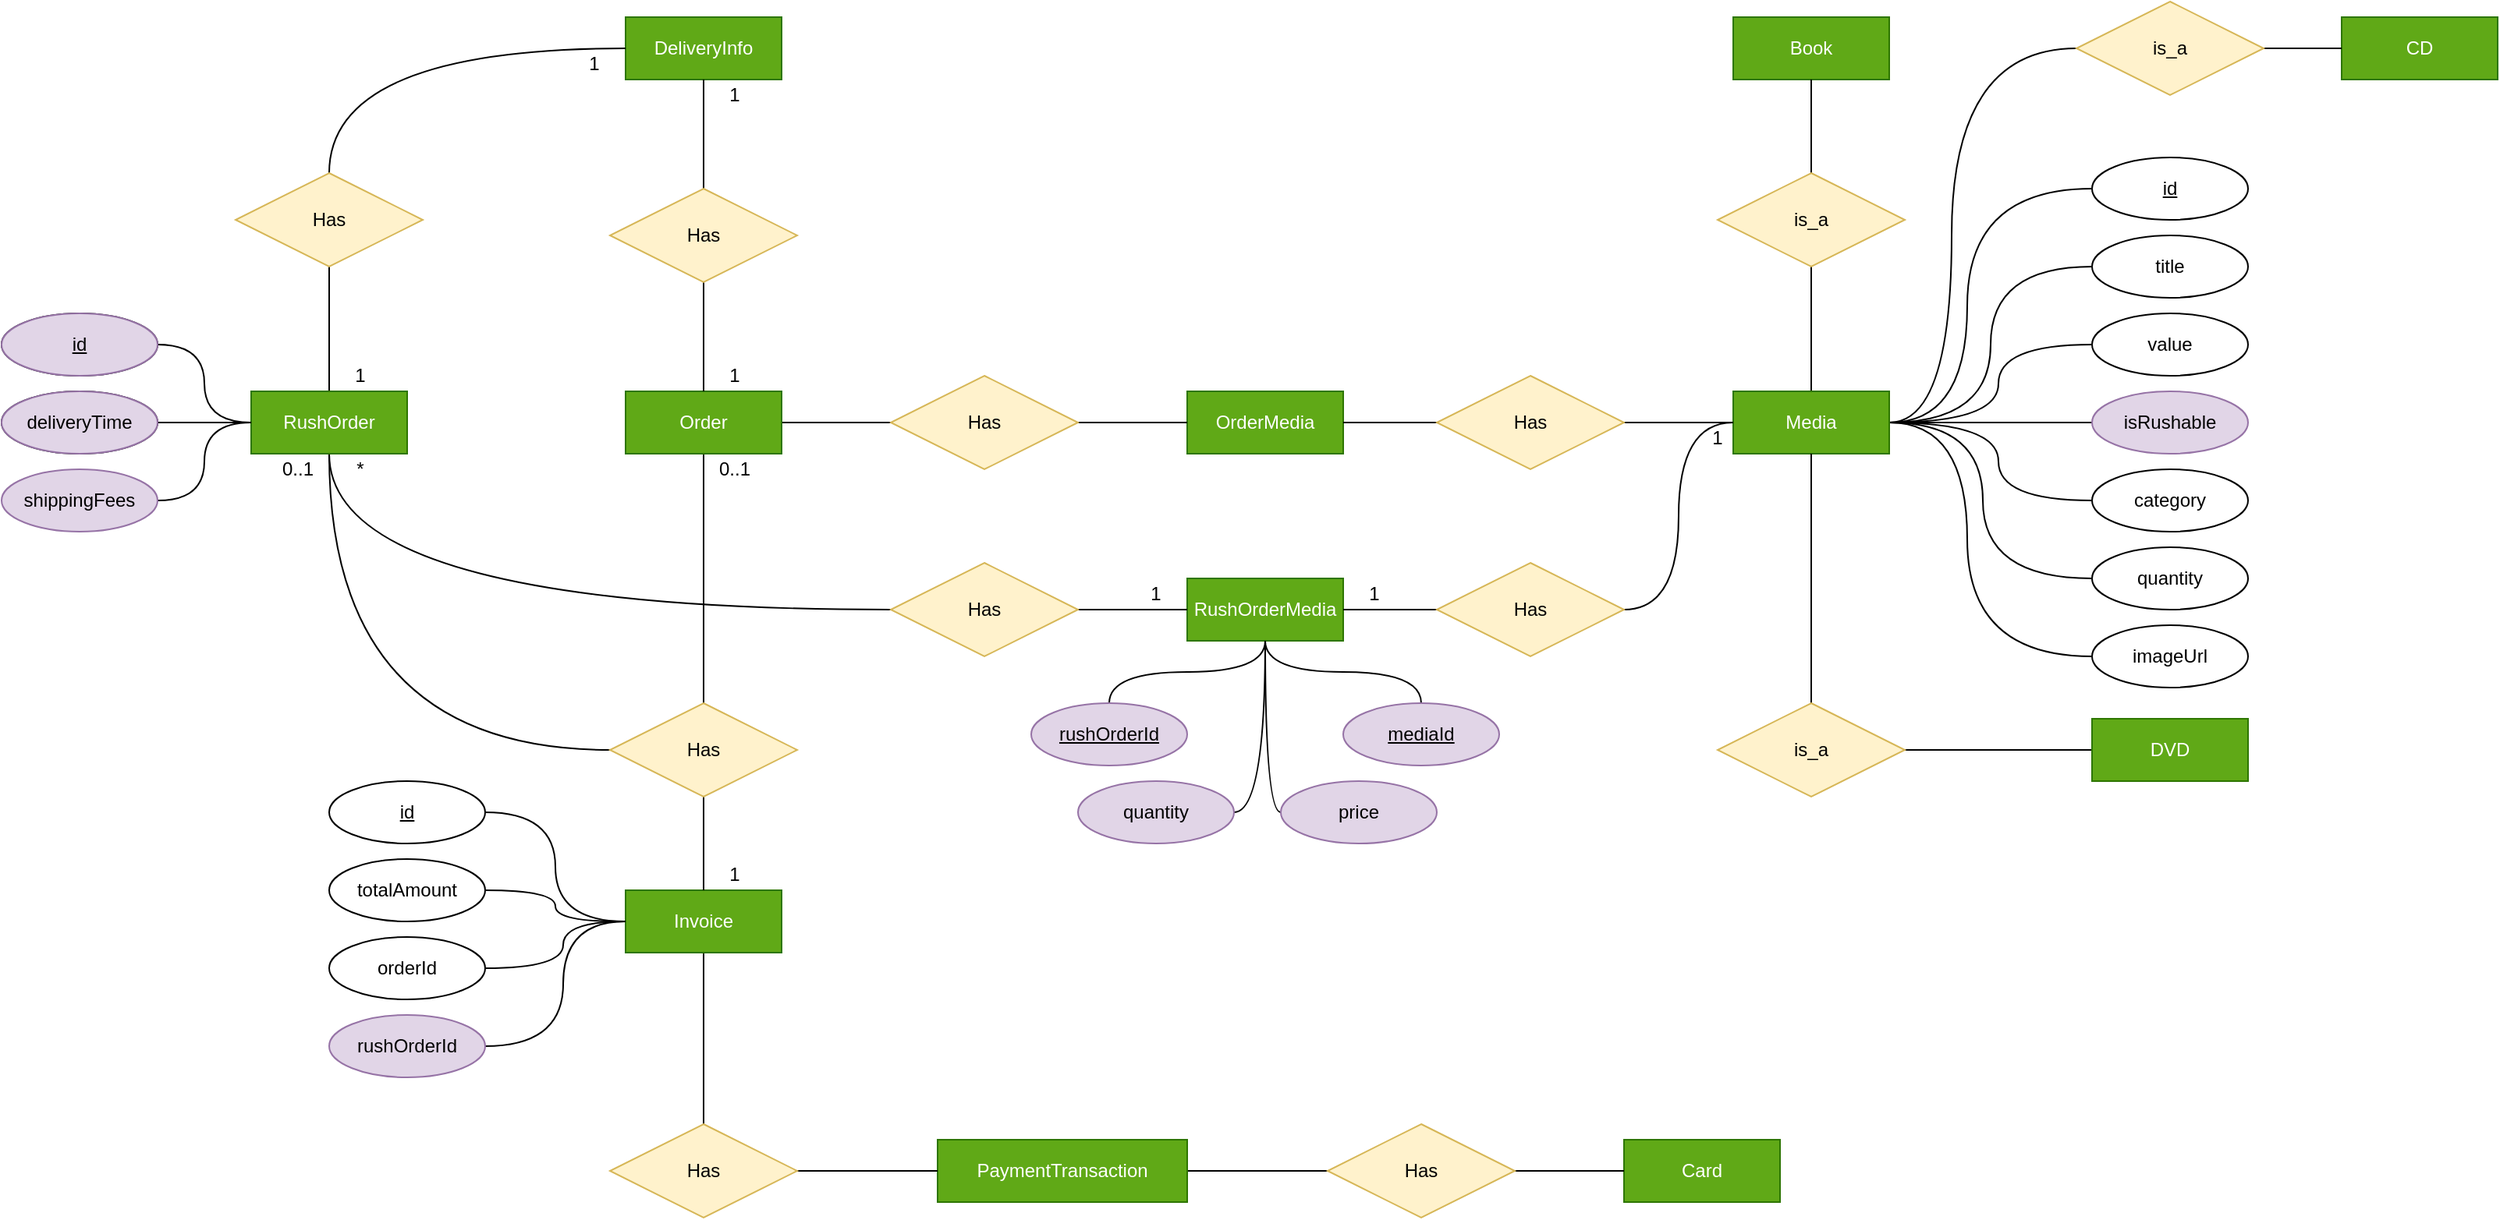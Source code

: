 <mxfile version="13.9.9" type="device"><diagram id="R2lEEEUBdFMjLlhIrx00" name="Page-1"><mxGraphModel dx="6890" dy="2640" grid="1" gridSize="10" guides="1" tooltips="1" connect="1" arrows="1" fold="1" page="1" pageScale="1" pageWidth="850" pageHeight="1100" math="0" shadow="0" extFonts="Permanent Marker^https://fonts.googleapis.com/css?family=Permanent+Marker"><root><mxCell id="0"/><mxCell id="1" parent="0"/><mxCell id="5lbkm1rkE01_-A_TchJi-30" value="" style="edgeStyle=orthogonalEdgeStyle;rounded=0;orthogonalLoop=1;jettySize=auto;html=1;endArrow=none;endFill=0;" parent="1" source="5lbkm1rkE01_-A_TchJi-1" target="5lbkm1rkE01_-A_TchJi-13" edge="1"><mxGeometry relative="1" as="geometry"/></mxCell><mxCell id="uUBRhapee7cmwpEEBQU6-1" style="edgeStyle=orthogonalEdgeStyle;curved=1;rounded=0;orthogonalLoop=1;jettySize=auto;html=1;entryX=0;entryY=0.5;entryDx=0;entryDy=0;endArrow=none;endFill=0;" edge="1" parent="1" source="5lbkm1rkE01_-A_TchJi-1" target="5lbkm1rkE01_-A_TchJi-27"><mxGeometry relative="1" as="geometry"/></mxCell><mxCell id="uUBRhapee7cmwpEEBQU6-27" style="edgeStyle=orthogonalEdgeStyle;curved=1;rounded=0;orthogonalLoop=1;jettySize=auto;html=1;entryX=0;entryY=0.5;entryDx=0;entryDy=0;endArrow=none;endFill=0;" edge="1" parent="1" source="5lbkm1rkE01_-A_TchJi-1" target="5lbkm1rkE01_-A_TchJi-12"><mxGeometry relative="1" as="geometry"><Array as="points"><mxPoint x="25" y="410"/><mxPoint x="25" y="170"/></Array></mxGeometry></mxCell><mxCell id="uUBRhapee7cmwpEEBQU6-28" style="edgeStyle=orthogonalEdgeStyle;curved=1;rounded=0;orthogonalLoop=1;jettySize=auto;html=1;entryX=0;entryY=0.5;entryDx=0;entryDy=0;endArrow=none;endFill=0;" edge="1" parent="1" source="5lbkm1rkE01_-A_TchJi-1" target="uUBRhapee7cmwpEEBQU6-25"><mxGeometry relative="1" as="geometry"><Array as="points"><mxPoint x="35" y="410"/><mxPoint x="35" y="260"/></Array></mxGeometry></mxCell><mxCell id="uUBRhapee7cmwpEEBQU6-34" style="edgeStyle=orthogonalEdgeStyle;curved=1;rounded=0;orthogonalLoop=1;jettySize=auto;html=1;entryX=0;entryY=0.5;entryDx=0;entryDy=0;endArrow=none;endFill=0;" edge="1" parent="1" source="5lbkm1rkE01_-A_TchJi-1" target="uUBRhapee7cmwpEEBQU6-31"><mxGeometry relative="1" as="geometry"/></mxCell><mxCell id="uUBRhapee7cmwpEEBQU6-35" style="edgeStyle=orthogonalEdgeStyle;curved=1;rounded=0;orthogonalLoop=1;jettySize=auto;html=1;entryX=0;entryY=0.5;entryDx=0;entryDy=0;endArrow=none;endFill=0;" edge="1" parent="1" source="5lbkm1rkE01_-A_TchJi-1" target="uUBRhapee7cmwpEEBQU6-33"><mxGeometry relative="1" as="geometry"><Array as="points"><mxPoint x="55" y="410"/><mxPoint x="55" y="360"/></Array></mxGeometry></mxCell><mxCell id="uUBRhapee7cmwpEEBQU6-36" style="edgeStyle=orthogonalEdgeStyle;curved=1;rounded=0;orthogonalLoop=1;jettySize=auto;html=1;entryX=0;entryY=0.5;entryDx=0;entryDy=0;endArrow=none;endFill=0;" edge="1" parent="1" source="5lbkm1rkE01_-A_TchJi-1" target="uUBRhapee7cmwpEEBQU6-29"><mxGeometry relative="1" as="geometry"><Array as="points"><mxPoint x="55" y="410"/><mxPoint x="55" y="460"/></Array></mxGeometry></mxCell><mxCell id="uUBRhapee7cmwpEEBQU6-37" style="edgeStyle=orthogonalEdgeStyle;curved=1;rounded=0;orthogonalLoop=1;jettySize=auto;html=1;entryX=0;entryY=0.5;entryDx=0;entryDy=0;endArrow=none;endFill=0;" edge="1" parent="1" source="5lbkm1rkE01_-A_TchJi-1" target="uUBRhapee7cmwpEEBQU6-30"><mxGeometry relative="1" as="geometry"><Array as="points"><mxPoint x="45" y="410"/><mxPoint x="45" y="510"/></Array></mxGeometry></mxCell><mxCell id="uUBRhapee7cmwpEEBQU6-38" style="edgeStyle=orthogonalEdgeStyle;curved=1;rounded=0;orthogonalLoop=1;jettySize=auto;html=1;entryX=0;entryY=0.5;entryDx=0;entryDy=0;endArrow=none;endFill=0;" edge="1" parent="1" source="5lbkm1rkE01_-A_TchJi-1" target="uUBRhapee7cmwpEEBQU6-32"><mxGeometry relative="1" as="geometry"><Array as="points"><mxPoint x="35" y="410"/><mxPoint x="35" y="560"/></Array></mxGeometry></mxCell><mxCell id="5lbkm1rkE01_-A_TchJi-1" value="Media" style="whiteSpace=wrap;html=1;align=center;fillColor=#60a917;strokeColor=#2D7600;fontColor=#ffffff;" parent="1" vertex="1"><mxGeometry x="-115" y="390" width="100" height="40" as="geometry"/></mxCell><mxCell id="5lbkm1rkE01_-A_TchJi-34" style="edgeStyle=orthogonalEdgeStyle;rounded=0;orthogonalLoop=1;jettySize=auto;html=1;entryX=1;entryY=0.5;entryDx=0;entryDy=0;endArrow=none;endFill=0;" parent="1" source="5lbkm1rkE01_-A_TchJi-2" target="5lbkm1rkE01_-A_TchJi-11" edge="1"><mxGeometry relative="1" as="geometry"/></mxCell><mxCell id="5lbkm1rkE01_-A_TchJi-2" value="DVD" style="whiteSpace=wrap;html=1;align=center;fillColor=#60a917;strokeColor=#2D7600;fontColor=#ffffff;" parent="1" vertex="1"><mxGeometry x="115" y="600" width="100" height="40" as="geometry"/></mxCell><mxCell id="5lbkm1rkE01_-A_TchJi-3" value="CD" style="whiteSpace=wrap;html=1;align=center;fillColor=#60a917;strokeColor=#2D7600;fontColor=#ffffff;" parent="1" vertex="1"><mxGeometry x="275" y="150" width="100" height="40" as="geometry"/></mxCell><mxCell id="5lbkm1rkE01_-A_TchJi-4" value="Book" style="whiteSpace=wrap;html=1;align=center;fillColor=#60a917;strokeColor=#2D7600;fontColor=#ffffff;" parent="1" vertex="1"><mxGeometry x="-115" y="150" width="100" height="40" as="geometry"/></mxCell><mxCell id="5lbkm1rkE01_-A_TchJi-36" style="edgeStyle=orthogonalEdgeStyle;rounded=0;orthogonalLoop=1;jettySize=auto;html=1;entryX=0.5;entryY=0;entryDx=0;entryDy=0;endArrow=none;endFill=0;" parent="1" source="5lbkm1rkE01_-A_TchJi-6" target="5lbkm1rkE01_-A_TchJi-17" edge="1"><mxGeometry relative="1" as="geometry"/></mxCell><mxCell id="uUBRhapee7cmwpEEBQU6-13" style="edgeStyle=orthogonalEdgeStyle;curved=1;rounded=0;orthogonalLoop=1;jettySize=auto;html=1;entryX=0;entryY=0.5;entryDx=0;entryDy=0;endArrow=none;endFill=0;" edge="1" parent="1" source="5lbkm1rkE01_-A_TchJi-6" target="uUBRhapee7cmwpEEBQU6-12"><mxGeometry relative="1" as="geometry"/></mxCell><mxCell id="5lbkm1rkE01_-A_TchJi-6" value="Order" style="whiteSpace=wrap;html=1;align=center;fillColor=#60a917;strokeColor=#2D7600;fontColor=#ffffff;" parent="1" vertex="1"><mxGeometry x="-825" y="390" width="100" height="40" as="geometry"/></mxCell><mxCell id="5lbkm1rkE01_-A_TchJi-7" value="DeliveryInfo" style="whiteSpace=wrap;html=1;align=center;fillColor=#60a917;strokeColor=#2D7600;fontColor=#ffffff;" parent="1" vertex="1"><mxGeometry x="-825" y="150" width="100" height="40" as="geometry"/></mxCell><mxCell id="5lbkm1rkE01_-A_TchJi-38" style="edgeStyle=orthogonalEdgeStyle;rounded=0;orthogonalLoop=1;jettySize=auto;html=1;entryX=0.5;entryY=0;entryDx=0;entryDy=0;endArrow=none;endFill=0;" parent="1" source="5lbkm1rkE01_-A_TchJi-8" target="5lbkm1rkE01_-A_TchJi-18" edge="1"><mxGeometry relative="1" as="geometry"/></mxCell><mxCell id="5lbkm1rkE01_-A_TchJi-8" value="Invoice" style="whiteSpace=wrap;html=1;align=center;fillColor=#60a917;strokeColor=#2D7600;fontColor=#ffffff;" parent="1" vertex="1"><mxGeometry x="-825" y="710" width="100" height="40" as="geometry"/></mxCell><mxCell id="5lbkm1rkE01_-A_TchJi-40" style="edgeStyle=orthogonalEdgeStyle;rounded=0;orthogonalLoop=1;jettySize=auto;html=1;entryX=0;entryY=0.5;entryDx=0;entryDy=0;endArrow=none;endFill=0;" parent="1" source="5lbkm1rkE01_-A_TchJi-9" target="5lbkm1rkE01_-A_TchJi-19" edge="1"><mxGeometry relative="1" as="geometry"/></mxCell><mxCell id="5lbkm1rkE01_-A_TchJi-9" value="PaymentTransaction" style="whiteSpace=wrap;html=1;align=center;fillColor=#60a917;strokeColor=#2D7600;fontColor=#ffffff;" parent="1" vertex="1"><mxGeometry x="-625" y="870" width="160" height="40" as="geometry"/></mxCell><mxCell id="5lbkm1rkE01_-A_TchJi-10" value="Card" style="whiteSpace=wrap;html=1;align=center;fillColor=#60a917;strokeColor=#2D7600;fontColor=#ffffff;" parent="1" vertex="1"><mxGeometry x="-185" y="870" width="100" height="40" as="geometry"/></mxCell><mxCell id="5lbkm1rkE01_-A_TchJi-35" style="edgeStyle=orthogonalEdgeStyle;rounded=0;orthogonalLoop=1;jettySize=auto;html=1;entryX=0.5;entryY=1;entryDx=0;entryDy=0;endArrow=none;endFill=0;" parent="1" source="5lbkm1rkE01_-A_TchJi-11" target="5lbkm1rkE01_-A_TchJi-1" edge="1"><mxGeometry relative="1" as="geometry"/></mxCell><mxCell id="5lbkm1rkE01_-A_TchJi-11" value="is_a" style="shape=rhombus;perimeter=rhombusPerimeter;whiteSpace=wrap;html=1;align=center;fillColor=#fff2cc;strokeColor=#d6b656;" parent="1" vertex="1"><mxGeometry x="-125" y="590" width="120" height="60" as="geometry"/></mxCell><mxCell id="5lbkm1rkE01_-A_TchJi-33" value="" style="edgeStyle=orthogonalEdgeStyle;rounded=0;orthogonalLoop=1;jettySize=auto;html=1;endArrow=none;endFill=0;" parent="1" source="5lbkm1rkE01_-A_TchJi-12" target="5lbkm1rkE01_-A_TchJi-3" edge="1"><mxGeometry relative="1" as="geometry"/></mxCell><mxCell id="5lbkm1rkE01_-A_TchJi-12" value="is_a" style="shape=rhombus;perimeter=rhombusPerimeter;whiteSpace=wrap;html=1;align=center;fillColor=#fff2cc;strokeColor=#d6b656;" parent="1" vertex="1"><mxGeometry x="105" y="140" width="120" height="60" as="geometry"/></mxCell><mxCell id="5lbkm1rkE01_-A_TchJi-31" value="" style="edgeStyle=orthogonalEdgeStyle;rounded=0;orthogonalLoop=1;jettySize=auto;html=1;endArrow=none;endFill=0;" parent="1" source="5lbkm1rkE01_-A_TchJi-13" target="5lbkm1rkE01_-A_TchJi-4" edge="1"><mxGeometry relative="1" as="geometry"/></mxCell><mxCell id="5lbkm1rkE01_-A_TchJi-13" value="is_a" style="shape=rhombus;perimeter=rhombusPerimeter;whiteSpace=wrap;html=1;align=center;fillColor=#fff2cc;strokeColor=#d6b656;" parent="1" vertex="1"><mxGeometry x="-125" y="250" width="120" height="60" as="geometry"/></mxCell><mxCell id="5lbkm1rkE01_-A_TchJi-20" value="" style="edgeStyle=orthogonalEdgeStyle;rounded=0;orthogonalLoop=1;jettySize=auto;html=1;endArrow=none;endFill=0;" parent="1" source="5lbkm1rkE01_-A_TchJi-16" target="5lbkm1rkE01_-A_TchJi-6" edge="1"><mxGeometry relative="1" as="geometry"/></mxCell><mxCell id="5lbkm1rkE01_-A_TchJi-21" value="" style="edgeStyle=orthogonalEdgeStyle;rounded=0;orthogonalLoop=1;jettySize=auto;html=1;endArrow=none;endFill=0;" parent="1" source="5lbkm1rkE01_-A_TchJi-16" target="5lbkm1rkE01_-A_TchJi-7" edge="1"><mxGeometry relative="1" as="geometry"/></mxCell><mxCell id="5lbkm1rkE01_-A_TchJi-16" value="Has" style="shape=rhombus;perimeter=rhombusPerimeter;whiteSpace=wrap;html=1;align=center;fillColor=#fff2cc;strokeColor=#d6b656;" parent="1" vertex="1"><mxGeometry x="-835" y="260" width="120" height="60" as="geometry"/></mxCell><mxCell id="5lbkm1rkE01_-A_TchJi-37" style="edgeStyle=orthogonalEdgeStyle;rounded=0;orthogonalLoop=1;jettySize=auto;html=1;entryX=0.5;entryY=0;entryDx=0;entryDy=0;endArrow=none;endFill=0;" parent="1" source="5lbkm1rkE01_-A_TchJi-17" target="5lbkm1rkE01_-A_TchJi-8" edge="1"><mxGeometry relative="1" as="geometry"/></mxCell><mxCell id="uUBRhapee7cmwpEEBQU6-23" style="edgeStyle=orthogonalEdgeStyle;curved=1;rounded=0;orthogonalLoop=1;jettySize=auto;html=1;entryX=0.5;entryY=1;entryDx=0;entryDy=0;endArrow=none;endFill=0;" edge="1" parent="1" source="5lbkm1rkE01_-A_TchJi-17" target="uUBRhapee7cmwpEEBQU6-16"><mxGeometry relative="1" as="geometry"/></mxCell><mxCell id="5lbkm1rkE01_-A_TchJi-17" value="Has" style="shape=rhombus;perimeter=rhombusPerimeter;whiteSpace=wrap;html=1;align=center;fillColor=#fff2cc;strokeColor=#d6b656;" parent="1" vertex="1"><mxGeometry x="-835" y="590" width="120" height="60" as="geometry"/></mxCell><mxCell id="5lbkm1rkE01_-A_TchJi-58" style="edgeStyle=orthogonalEdgeStyle;curved=1;rounded=0;orthogonalLoop=1;jettySize=auto;html=1;entryX=0;entryY=0.5;entryDx=0;entryDy=0;endArrow=none;endFill=0;" parent="1" source="5lbkm1rkE01_-A_TchJi-18" target="5lbkm1rkE01_-A_TchJi-9" edge="1"><mxGeometry relative="1" as="geometry"/></mxCell><mxCell id="5lbkm1rkE01_-A_TchJi-18" value="Has" style="shape=rhombus;perimeter=rhombusPerimeter;whiteSpace=wrap;html=1;align=center;fillColor=#fff2cc;strokeColor=#d6b656;" parent="1" vertex="1"><mxGeometry x="-835" y="860" width="120" height="60" as="geometry"/></mxCell><mxCell id="5lbkm1rkE01_-A_TchJi-41" style="edgeStyle=orthogonalEdgeStyle;rounded=0;orthogonalLoop=1;jettySize=auto;html=1;entryX=0;entryY=0.5;entryDx=0;entryDy=0;endArrow=none;endFill=0;" parent="1" source="5lbkm1rkE01_-A_TchJi-19" target="5lbkm1rkE01_-A_TchJi-10" edge="1"><mxGeometry relative="1" as="geometry"/></mxCell><mxCell id="5lbkm1rkE01_-A_TchJi-19" value="Has" style="shape=rhombus;perimeter=rhombusPerimeter;whiteSpace=wrap;html=1;align=center;fillColor=#fff2cc;strokeColor=#d6b656;" parent="1" vertex="1"><mxGeometry x="-375" y="860" width="120" height="60" as="geometry"/></mxCell><mxCell id="5lbkm1rkE01_-A_TchJi-27" value="isRushable" style="ellipse;whiteSpace=wrap;html=1;align=center;fillColor=#e1d5e7;strokeColor=#9673a6;" parent="1" vertex="1"><mxGeometry x="115" y="390" width="100" height="40" as="geometry"/></mxCell><mxCell id="uUBRhapee7cmwpEEBQU6-2" value="OrderMedia" style="whiteSpace=wrap;html=1;align=center;fillColor=#60a917;strokeColor=#2D7600;fontColor=#ffffff;" vertex="1" parent="1"><mxGeometry x="-465" y="390" width="100" height="40" as="geometry"/></mxCell><mxCell id="uUBRhapee7cmwpEEBQU6-55" style="edgeStyle=orthogonalEdgeStyle;curved=1;rounded=0;orthogonalLoop=1;jettySize=auto;html=1;entryX=1;entryY=0.5;entryDx=0;entryDy=0;endArrow=none;endFill=0;" edge="1" parent="1" source="uUBRhapee7cmwpEEBQU6-3" target="uUBRhapee7cmwpEEBQU6-50"><mxGeometry relative="1" as="geometry"/></mxCell><mxCell id="uUBRhapee7cmwpEEBQU6-56" style="edgeStyle=orthogonalEdgeStyle;curved=1;rounded=0;orthogonalLoop=1;jettySize=auto;html=1;entryX=0;entryY=0.5;entryDx=0;entryDy=0;endArrow=none;endFill=0;" edge="1" parent="1" source="uUBRhapee7cmwpEEBQU6-3" target="uUBRhapee7cmwpEEBQU6-49"><mxGeometry relative="1" as="geometry"><Array as="points"><mxPoint x="-415" y="660"/></Array></mxGeometry></mxCell><mxCell id="uUBRhapee7cmwpEEBQU6-3" value="RushOrderMedia" style="whiteSpace=wrap;html=1;align=center;fillColor=#60a917;strokeColor=#2D7600;fontColor=#ffffff;" vertex="1" parent="1"><mxGeometry x="-465" y="510" width="100" height="40" as="geometry"/></mxCell><mxCell id="uUBRhapee7cmwpEEBQU6-6" style="edgeStyle=orthogonalEdgeStyle;curved=1;rounded=0;orthogonalLoop=1;jettySize=auto;html=1;entryX=0;entryY=0.5;entryDx=0;entryDy=0;endArrow=none;endFill=0;" edge="1" parent="1" source="uUBRhapee7cmwpEEBQU6-4" target="5lbkm1rkE01_-A_TchJi-1"><mxGeometry relative="1" as="geometry"/></mxCell><mxCell id="uUBRhapee7cmwpEEBQU6-9" style="edgeStyle=orthogonalEdgeStyle;curved=1;rounded=0;orthogonalLoop=1;jettySize=auto;html=1;entryX=1;entryY=0.5;entryDx=0;entryDy=0;endArrow=none;endFill=0;" edge="1" parent="1" source="uUBRhapee7cmwpEEBQU6-4" target="uUBRhapee7cmwpEEBQU6-2"><mxGeometry relative="1" as="geometry"/></mxCell><mxCell id="uUBRhapee7cmwpEEBQU6-4" value="Has" style="shape=rhombus;perimeter=rhombusPerimeter;whiteSpace=wrap;html=1;align=center;fillColor=#fff2cc;strokeColor=#d6b656;" vertex="1" parent="1"><mxGeometry x="-305" y="380" width="120" height="60" as="geometry"/></mxCell><mxCell id="uUBRhapee7cmwpEEBQU6-8" style="edgeStyle=orthogonalEdgeStyle;curved=1;rounded=0;orthogonalLoop=1;jettySize=auto;html=1;entryX=1;entryY=0.5;entryDx=0;entryDy=0;endArrow=none;endFill=0;" edge="1" parent="1" source="uUBRhapee7cmwpEEBQU6-5" target="uUBRhapee7cmwpEEBQU6-3"><mxGeometry relative="1" as="geometry"/></mxCell><mxCell id="uUBRhapee7cmwpEEBQU6-11" style="edgeStyle=orthogonalEdgeStyle;curved=1;rounded=0;orthogonalLoop=1;jettySize=auto;html=1;entryX=0;entryY=0.5;entryDx=0;entryDy=0;endArrow=none;endFill=0;" edge="1" parent="1" source="uUBRhapee7cmwpEEBQU6-5" target="5lbkm1rkE01_-A_TchJi-1"><mxGeometry relative="1" as="geometry"/></mxCell><mxCell id="uUBRhapee7cmwpEEBQU6-5" value="Has" style="shape=rhombus;perimeter=rhombusPerimeter;whiteSpace=wrap;html=1;align=center;fillColor=#fff2cc;strokeColor=#d6b656;" vertex="1" parent="1"><mxGeometry x="-305" y="500" width="120" height="60" as="geometry"/></mxCell><mxCell id="uUBRhapee7cmwpEEBQU6-14" style="edgeStyle=orthogonalEdgeStyle;curved=1;rounded=0;orthogonalLoop=1;jettySize=auto;html=1;entryX=0;entryY=0.5;entryDx=0;entryDy=0;endArrow=none;endFill=0;" edge="1" parent="1" source="uUBRhapee7cmwpEEBQU6-12" target="uUBRhapee7cmwpEEBQU6-2"><mxGeometry relative="1" as="geometry"/></mxCell><mxCell id="uUBRhapee7cmwpEEBQU6-12" value="Has" style="shape=rhombus;perimeter=rhombusPerimeter;whiteSpace=wrap;html=1;align=center;fillColor=#fff2cc;strokeColor=#d6b656;" vertex="1" parent="1"><mxGeometry x="-655" y="380" width="120" height="60" as="geometry"/></mxCell><mxCell id="uUBRhapee7cmwpEEBQU6-17" style="edgeStyle=orthogonalEdgeStyle;curved=1;rounded=0;orthogonalLoop=1;jettySize=auto;html=1;entryX=0.5;entryY=1;entryDx=0;entryDy=0;endArrow=none;endFill=0;" edge="1" parent="1" source="uUBRhapee7cmwpEEBQU6-15" target="uUBRhapee7cmwpEEBQU6-16"><mxGeometry relative="1" as="geometry"/></mxCell><mxCell id="uUBRhapee7cmwpEEBQU6-18" style="edgeStyle=orthogonalEdgeStyle;curved=1;rounded=0;orthogonalLoop=1;jettySize=auto;html=1;entryX=0;entryY=0.5;entryDx=0;entryDy=0;endArrow=none;endFill=0;" edge="1" parent="1" source="uUBRhapee7cmwpEEBQU6-15" target="uUBRhapee7cmwpEEBQU6-3"><mxGeometry relative="1" as="geometry"/></mxCell><mxCell id="uUBRhapee7cmwpEEBQU6-15" value="Has" style="shape=rhombus;perimeter=rhombusPerimeter;whiteSpace=wrap;html=1;align=center;fillColor=#fff2cc;strokeColor=#d6b656;" vertex="1" parent="1"><mxGeometry x="-655" y="500" width="120" height="60" as="geometry"/></mxCell><mxCell id="uUBRhapee7cmwpEEBQU6-20" style="edgeStyle=orthogonalEdgeStyle;curved=1;rounded=0;orthogonalLoop=1;jettySize=auto;html=1;entryX=0.5;entryY=1;entryDx=0;entryDy=0;endArrow=none;endFill=0;" edge="1" parent="1" source="uUBRhapee7cmwpEEBQU6-16" target="uUBRhapee7cmwpEEBQU6-19"><mxGeometry relative="1" as="geometry"/></mxCell><mxCell id="uUBRhapee7cmwpEEBQU6-16" value="RushOrder" style="whiteSpace=wrap;html=1;align=center;fillColor=#60a917;strokeColor=#2D7600;fontColor=#ffffff;" vertex="1" parent="1"><mxGeometry x="-1065" y="390" width="100" height="40" as="geometry"/></mxCell><mxCell id="uUBRhapee7cmwpEEBQU6-22" style="edgeStyle=orthogonalEdgeStyle;curved=1;rounded=0;orthogonalLoop=1;jettySize=auto;html=1;entryX=0;entryY=0.5;entryDx=0;entryDy=0;endArrow=none;endFill=0;" edge="1" parent="1" source="uUBRhapee7cmwpEEBQU6-19" target="5lbkm1rkE01_-A_TchJi-7"><mxGeometry relative="1" as="geometry"><Array as="points"><mxPoint x="-1015" y="170"/></Array></mxGeometry></mxCell><mxCell id="uUBRhapee7cmwpEEBQU6-19" value="Has" style="shape=rhombus;perimeter=rhombusPerimeter;whiteSpace=wrap;html=1;align=center;fillColor=#fff2cc;strokeColor=#d6b656;" vertex="1" parent="1"><mxGeometry x="-1075" y="250" width="120" height="60" as="geometry"/></mxCell><mxCell id="uUBRhapee7cmwpEEBQU6-25" value="id" style="ellipse;whiteSpace=wrap;html=1;align=center;fontStyle=4;" vertex="1" parent="1"><mxGeometry x="115" y="240" width="100" height="40" as="geometry"/></mxCell><mxCell id="uUBRhapee7cmwpEEBQU6-29" value="category" style="ellipse;whiteSpace=wrap;html=1;align=center;" vertex="1" parent="1"><mxGeometry x="115" y="440" width="100" height="40" as="geometry"/></mxCell><mxCell id="uUBRhapee7cmwpEEBQU6-30" value="quantity" style="ellipse;whiteSpace=wrap;html=1;align=center;" vertex="1" parent="1"><mxGeometry x="115" y="490" width="100" height="40" as="geometry"/></mxCell><mxCell id="uUBRhapee7cmwpEEBQU6-31" value="title" style="ellipse;whiteSpace=wrap;html=1;align=center;" vertex="1" parent="1"><mxGeometry x="115" y="290" width="100" height="40" as="geometry"/></mxCell><mxCell id="uUBRhapee7cmwpEEBQU6-32" value="imageUrl" style="ellipse;whiteSpace=wrap;html=1;align=center;" vertex="1" parent="1"><mxGeometry x="115" y="540" width="100" height="40" as="geometry"/></mxCell><mxCell id="uUBRhapee7cmwpEEBQU6-33" value="value" style="ellipse;whiteSpace=wrap;html=1;align=center;" vertex="1" parent="1"><mxGeometry x="115" y="340" width="100" height="40" as="geometry"/></mxCell><mxCell id="uUBRhapee7cmwpEEBQU6-39" value="id" style="ellipse;whiteSpace=wrap;html=1;align=center;fontStyle=4;" vertex="1" parent="1"><mxGeometry x="-1225" y="340" width="100" height="40" as="geometry"/></mxCell><mxCell id="uUBRhapee7cmwpEEBQU6-40" value="deliveryTime" style="ellipse;whiteSpace=wrap;html=1;align=center;" vertex="1" parent="1"><mxGeometry x="-1225" y="390" width="100" height="40" as="geometry"/></mxCell><mxCell id="uUBRhapee7cmwpEEBQU6-46" style="edgeStyle=orthogonalEdgeStyle;curved=1;rounded=0;orthogonalLoop=1;jettySize=auto;html=1;endArrow=none;endFill=0;" edge="1" parent="1" source="uUBRhapee7cmwpEEBQU6-41"><mxGeometry relative="1" as="geometry"><mxPoint x="-1065" y="410" as="targetPoint"/><Array as="points"><mxPoint x="-1095" y="460"/><mxPoint x="-1095" y="410"/></Array></mxGeometry></mxCell><mxCell id="uUBRhapee7cmwpEEBQU6-41" value="shippingFees" style="ellipse;whiteSpace=wrap;html=1;align=center;fillColor=#e1d5e7;strokeColor=#9673a6;" vertex="1" parent="1"><mxGeometry x="-1225" y="440" width="100" height="40" as="geometry"/></mxCell><mxCell id="uUBRhapee7cmwpEEBQU6-44" style="edgeStyle=orthogonalEdgeStyle;curved=1;rounded=0;orthogonalLoop=1;jettySize=auto;html=1;entryX=0;entryY=0.5;entryDx=0;entryDy=0;endArrow=none;endFill=0;" edge="1" parent="1" source="uUBRhapee7cmwpEEBQU6-42" target="uUBRhapee7cmwpEEBQU6-16"><mxGeometry relative="1" as="geometry"/></mxCell><mxCell id="uUBRhapee7cmwpEEBQU6-42" value="id" style="ellipse;whiteSpace=wrap;html=1;align=center;fontStyle=4;fillColor=#e1d5e7;strokeColor=#9673a6;" vertex="1" parent="1"><mxGeometry x="-1225" y="340" width="100" height="40" as="geometry"/></mxCell><mxCell id="uUBRhapee7cmwpEEBQU6-45" style="edgeStyle=orthogonalEdgeStyle;curved=1;rounded=0;orthogonalLoop=1;jettySize=auto;html=1;endArrow=none;endFill=0;" edge="1" parent="1" source="uUBRhapee7cmwpEEBQU6-43"><mxGeometry relative="1" as="geometry"><mxPoint x="-1065" y="410" as="targetPoint"/></mxGeometry></mxCell><mxCell id="uUBRhapee7cmwpEEBQU6-43" value="deliveryTime" style="ellipse;whiteSpace=wrap;html=1;align=center;fillColor=#e1d5e7;strokeColor=#9673a6;" vertex="1" parent="1"><mxGeometry x="-1225" y="390" width="100" height="40" as="geometry"/></mxCell><mxCell id="uUBRhapee7cmwpEEBQU6-51" style="edgeStyle=orthogonalEdgeStyle;curved=1;rounded=0;orthogonalLoop=1;jettySize=auto;html=1;entryX=0.5;entryY=1;entryDx=0;entryDy=0;endArrow=none;endFill=0;" edge="1" parent="1" source="uUBRhapee7cmwpEEBQU6-47" target="uUBRhapee7cmwpEEBQU6-3"><mxGeometry relative="1" as="geometry"/></mxCell><mxCell id="uUBRhapee7cmwpEEBQU6-47" value="&lt;u&gt;rushOrderId&lt;/u&gt;" style="ellipse;whiteSpace=wrap;html=1;align=center;fillColor=#e1d5e7;strokeColor=#9673a6;" vertex="1" parent="1"><mxGeometry x="-565" y="590" width="100" height="40" as="geometry"/></mxCell><mxCell id="uUBRhapee7cmwpEEBQU6-52" style="edgeStyle=orthogonalEdgeStyle;curved=1;rounded=0;orthogonalLoop=1;jettySize=auto;html=1;endArrow=none;endFill=0;" edge="1" parent="1" source="uUBRhapee7cmwpEEBQU6-48"><mxGeometry relative="1" as="geometry"><mxPoint x="-415" y="550" as="targetPoint"/><Array as="points"><mxPoint x="-315" y="570"/><mxPoint x="-415" y="570"/></Array></mxGeometry></mxCell><mxCell id="uUBRhapee7cmwpEEBQU6-48" value="&lt;u&gt;mediaId&lt;/u&gt;" style="ellipse;whiteSpace=wrap;html=1;align=center;fillColor=#e1d5e7;strokeColor=#9673a6;" vertex="1" parent="1"><mxGeometry x="-365" y="590" width="100" height="40" as="geometry"/></mxCell><mxCell id="uUBRhapee7cmwpEEBQU6-49" value="price" style="ellipse;whiteSpace=wrap;html=1;align=center;fillColor=#e1d5e7;strokeColor=#9673a6;" vertex="1" parent="1"><mxGeometry x="-405" y="640" width="100" height="40" as="geometry"/></mxCell><mxCell id="uUBRhapee7cmwpEEBQU6-50" value="quantity" style="ellipse;whiteSpace=wrap;html=1;align=center;fillColor=#e1d5e7;strokeColor=#9673a6;" vertex="1" parent="1"><mxGeometry x="-535" y="640" width="100" height="40" as="geometry"/></mxCell><mxCell id="uUBRhapee7cmwpEEBQU6-61" style="edgeStyle=orthogonalEdgeStyle;curved=1;rounded=0;orthogonalLoop=1;jettySize=auto;html=1;entryX=0;entryY=0.5;entryDx=0;entryDy=0;endArrow=none;endFill=0;" edge="1" parent="1" source="uUBRhapee7cmwpEEBQU6-57" target="5lbkm1rkE01_-A_TchJi-8"><mxGeometry relative="1" as="geometry"/></mxCell><mxCell id="uUBRhapee7cmwpEEBQU6-57" value="id" style="ellipse;whiteSpace=wrap;html=1;align=center;fontStyle=4;" vertex="1" parent="1"><mxGeometry x="-1015" y="640" width="100" height="40" as="geometry"/></mxCell><mxCell id="uUBRhapee7cmwpEEBQU6-63" style="edgeStyle=orthogonalEdgeStyle;curved=1;rounded=0;orthogonalLoop=1;jettySize=auto;html=1;endArrow=none;endFill=0;" edge="1" parent="1" source="uUBRhapee7cmwpEEBQU6-58"><mxGeometry relative="1" as="geometry"><mxPoint x="-825" y="730" as="targetPoint"/><Array as="points"><mxPoint x="-865" y="760"/><mxPoint x="-865" y="730"/></Array></mxGeometry></mxCell><mxCell id="uUBRhapee7cmwpEEBQU6-58" value="orderId" style="ellipse;whiteSpace=wrap;html=1;align=center;" vertex="1" parent="1"><mxGeometry x="-1015" y="740" width="100" height="40" as="geometry"/></mxCell><mxCell id="uUBRhapee7cmwpEEBQU6-62" style="edgeStyle=orthogonalEdgeStyle;curved=1;rounded=0;orthogonalLoop=1;jettySize=auto;html=1;endArrow=none;endFill=0;" edge="1" parent="1" source="uUBRhapee7cmwpEEBQU6-59"><mxGeometry relative="1" as="geometry"><mxPoint x="-825" y="730" as="targetPoint"/></mxGeometry></mxCell><mxCell id="uUBRhapee7cmwpEEBQU6-59" value="totalAmount" style="ellipse;whiteSpace=wrap;html=1;align=center;" vertex="1" parent="1"><mxGeometry x="-1015" y="690" width="100" height="40" as="geometry"/></mxCell><mxCell id="uUBRhapee7cmwpEEBQU6-64" style="edgeStyle=orthogonalEdgeStyle;curved=1;rounded=0;orthogonalLoop=1;jettySize=auto;html=1;entryX=0;entryY=0.5;entryDx=0;entryDy=0;endArrow=none;endFill=0;" edge="1" parent="1" source="uUBRhapee7cmwpEEBQU6-60" target="5lbkm1rkE01_-A_TchJi-8"><mxGeometry relative="1" as="geometry"><Array as="points"><mxPoint x="-865" y="810"/><mxPoint x="-865" y="730"/></Array></mxGeometry></mxCell><mxCell id="uUBRhapee7cmwpEEBQU6-60" value="rushOrderId" style="ellipse;whiteSpace=wrap;html=1;align=center;fillColor=#e1d5e7;strokeColor=#9673a6;" vertex="1" parent="1"><mxGeometry x="-1015" y="790" width="100" height="40" as="geometry"/></mxCell><mxCell id="uUBRhapee7cmwpEEBQU6-65" value="1" style="text;html=1;strokeColor=none;fillColor=none;align=center;verticalAlign=middle;whiteSpace=wrap;rounded=0;" vertex="1" parent="1"><mxGeometry x="-1015" y="370" width="40" height="20" as="geometry"/></mxCell><mxCell id="uUBRhapee7cmwpEEBQU6-66" value="1" style="text;html=1;strokeColor=none;fillColor=none;align=center;verticalAlign=middle;whiteSpace=wrap;rounded=0;" vertex="1" parent="1"><mxGeometry x="-865" y="170" width="40" height="20" as="geometry"/></mxCell><mxCell id="uUBRhapee7cmwpEEBQU6-67" value="1" style="text;html=1;strokeColor=none;fillColor=none;align=center;verticalAlign=middle;whiteSpace=wrap;rounded=0;" vertex="1" parent="1"><mxGeometry x="-775" y="370" width="40" height="20" as="geometry"/></mxCell><mxCell id="uUBRhapee7cmwpEEBQU6-68" value="1" style="text;html=1;strokeColor=none;fillColor=none;align=center;verticalAlign=middle;whiteSpace=wrap;rounded=0;" vertex="1" parent="1"><mxGeometry x="-775" y="190" width="40" height="20" as="geometry"/></mxCell><mxCell id="uUBRhapee7cmwpEEBQU6-69" value="1" style="text;html=1;strokeColor=none;fillColor=none;align=center;verticalAlign=middle;whiteSpace=wrap;rounded=0;" vertex="1" parent="1"><mxGeometry x="-775" y="690" width="40" height="20" as="geometry"/></mxCell><mxCell id="uUBRhapee7cmwpEEBQU6-70" value="0..1" style="text;html=1;strokeColor=none;fillColor=none;align=center;verticalAlign=middle;whiteSpace=wrap;rounded=0;" vertex="1" parent="1"><mxGeometry x="-775" y="430" width="40" height="20" as="geometry"/></mxCell><mxCell id="uUBRhapee7cmwpEEBQU6-71" value="0..1" style="text;html=1;strokeColor=none;fillColor=none;align=center;verticalAlign=middle;whiteSpace=wrap;rounded=0;" vertex="1" parent="1"><mxGeometry x="-1055" y="430" width="40" height="20" as="geometry"/></mxCell><mxCell id="uUBRhapee7cmwpEEBQU6-72" value="1" style="text;html=1;strokeColor=none;fillColor=none;align=center;verticalAlign=middle;whiteSpace=wrap;rounded=0;" vertex="1" parent="1"><mxGeometry x="-505" y="510" width="40" height="20" as="geometry"/></mxCell><mxCell id="uUBRhapee7cmwpEEBQU6-73" value="1" style="text;html=1;strokeColor=none;fillColor=none;align=center;verticalAlign=middle;whiteSpace=wrap;rounded=0;" vertex="1" parent="1"><mxGeometry x="-365" y="510" width="40" height="20" as="geometry"/></mxCell><mxCell id="uUBRhapee7cmwpEEBQU6-75" value="1" style="text;html=1;strokeColor=none;fillColor=none;align=center;verticalAlign=middle;whiteSpace=wrap;rounded=0;" vertex="1" parent="1"><mxGeometry x="-145" y="410" width="40" height="20" as="geometry"/></mxCell><mxCell id="uUBRhapee7cmwpEEBQU6-76" value="*" style="text;html=1;strokeColor=none;fillColor=none;align=center;verticalAlign=middle;whiteSpace=wrap;rounded=0;" vertex="1" parent="1"><mxGeometry x="-1015" y="430" width="40" height="20" as="geometry"/></mxCell></root></mxGraphModel></diagram></mxfile>